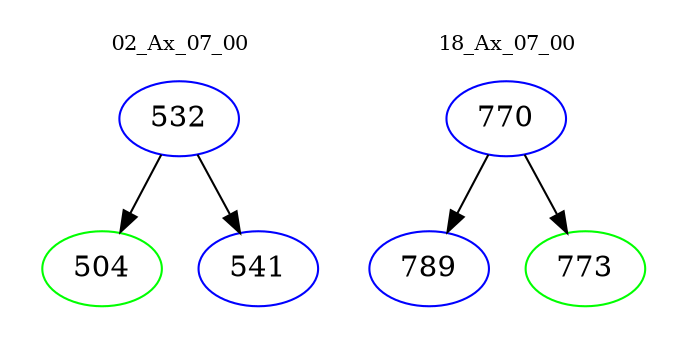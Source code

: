 digraph{
subgraph cluster_0 {
color = white
label = "02_Ax_07_00";
fontsize=10;
T0_532 [label="532", color="blue"]
T0_532 -> T0_504 [color="black"]
T0_504 [label="504", color="green"]
T0_532 -> T0_541 [color="black"]
T0_541 [label="541", color="blue"]
}
subgraph cluster_1 {
color = white
label = "18_Ax_07_00";
fontsize=10;
T1_770 [label="770", color="blue"]
T1_770 -> T1_789 [color="black"]
T1_789 [label="789", color="blue"]
T1_770 -> T1_773 [color="black"]
T1_773 [label="773", color="green"]
}
}
